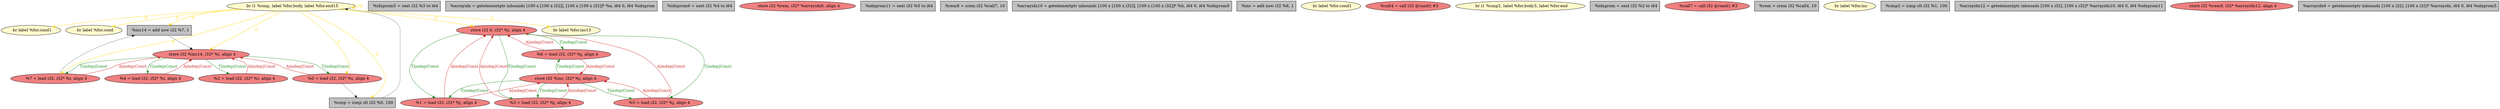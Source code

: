 
digraph G {


node595 [fillcolor=lemonchiffon,label="  br label %for.cond1",shape=ellipse,style=filled ]
node593 [fillcolor=grey,label="  %idxprom5 = sext i32 %3 to i64",shape=rectangle,style=filled ]
node592 [fillcolor=lightcoral,label="  store i32 %inc, i32* %j, align 4",shape=ellipse,style=filled ]
node594 [fillcolor=grey,label="  %arrayidx = getelementptr inbounds [100 x [100 x i32]], [100 x [100 x i32]]* %a, i64 0, i64 %idxprom",shape=rectangle,style=filled ]
node590 [fillcolor=grey,label="  %idxprom9 = sext i32 %4 to i64",shape=rectangle,style=filled ]
node582 [fillcolor=lightcoral,label="  %6 = load i32, i32* %j, align 4",shape=ellipse,style=filled ]
node591 [fillcolor=lightcoral,label="  store i32 %rem, i32* %arrayidx6, align 4",shape=ellipse,style=filled ]
node581 [fillcolor=grey,label="  %idxprom11 = sext i32 %5 to i64",shape=rectangle,style=filled ]
node585 [fillcolor=lightcoral,label="  %5 = load i32, i32* %j, align 4",shape=ellipse,style=filled ]
node570 [fillcolor=grey,label="  %rem8 = srem i32 %call7, 10",shape=rectangle,style=filled ]
node572 [fillcolor=lemonchiffon,label="  br i1 %cmp, label %for.body, label %for.end15",shape=ellipse,style=filled ]
node598 [fillcolor=grey,label="  %arrayidx10 = getelementptr inbounds [100 x [100 x i32]], [100 x [100 x i32]]* %b, i64 0, i64 %idxprom9",shape=rectangle,style=filled ]
node573 [fillcolor=grey,label="  %inc = add nsw i32 %6, 1",shape=rectangle,style=filled ]
node569 [fillcolor=lemonchiffon,label="  br label %for.cond",shape=ellipse,style=filled ]
node588 [fillcolor=lightcoral,label="  %4 = load i32, i32* %i, align 4",shape=ellipse,style=filled ]
node587 [fillcolor=lemonchiffon,label="  br label %for.cond1",shape=ellipse,style=filled ]
node571 [fillcolor=grey,label="  %inc14 = add nsw i32 %7, 1",shape=rectangle,style=filled ]
node599 [fillcolor=lightcoral,label="  store i32 0, i32* %j, align 4",shape=ellipse,style=filled ]
node568 [fillcolor=lightcoral,label="  %call4 = call i32 @rand() #3",shape=ellipse,style=filled ]
node600 [fillcolor=lemonchiffon,label="  br i1 %cmp2, label %for.body3, label %for.end",shape=ellipse,style=filled ]
node578 [fillcolor=grey,label="  %idxprom = sext i32 %2 to i64",shape=rectangle,style=filled ]
node565 [fillcolor=lightcoral,label="  %2 = load i32, i32* %i, align 4",shape=ellipse,style=filled ]
node566 [fillcolor=lightcoral,label="  %call7 = call i32 @rand() #3",shape=ellipse,style=filled ]
node584 [fillcolor=lightcoral,label="  store i32 %inc14, i32* %i, align 4",shape=ellipse,style=filled ]
node567 [fillcolor=grey,label="  %rem = srem i32 %call4, 10",shape=rectangle,style=filled ]
node574 [fillcolor=lightcoral,label="  %7 = load i32, i32* %i, align 4",shape=ellipse,style=filled ]
node596 [fillcolor=lightcoral,label="  %3 = load i32, i32* %j, align 4",shape=ellipse,style=filled ]
node575 [fillcolor=lemonchiffon,label="  br label %for.inc13",shape=ellipse,style=filled ]
node597 [fillcolor=lightcoral,label="  %1 = load i32, i32* %j, align 4",shape=ellipse,style=filled ]
node576 [fillcolor=lemonchiffon,label="  br label %for.inc",shape=ellipse,style=filled ]
node583 [fillcolor=lightcoral,label="  %0 = load i32, i32* %i, align 4",shape=ellipse,style=filled ]
node577 [fillcolor=grey,label="  %cmp2 = icmp slt i32 %1, 100",shape=rectangle,style=filled ]
node589 [fillcolor=grey,label="  %arrayidx12 = getelementptr inbounds [100 x i32], [100 x i32]* %arrayidx10, i64 0, i64 %idxprom11",shape=rectangle,style=filled ]
node586 [fillcolor=lightcoral,label="  store i32 %rem8, i32* %arrayidx12, align 4",shape=ellipse,style=filled ]
node579 [fillcolor=grey,label="  %arrayidx6 = getelementptr inbounds [100 x i32], [100 x i32]* %arrayidx, i64 0, i64 %idxprom5",shape=rectangle,style=filled ]
node580 [fillcolor=grey,label="  %cmp = icmp slt i32 %0, 100",shape=rectangle,style=filled ]

node572->node583 [style=solid,color=gold,label="C",penwidth=1.0,fontcolor=gold ]
node572->node595 [style=solid,color=gold,label="C",penwidth=1.0,fontcolor=gold ]
node584->node588 [style=solid,color=forestgreen,label="T|indep|Const",penwidth=1.0,fontcolor=forestgreen ]
node574->node571 [style=solid,color=black,label="",penwidth=0.5,fontcolor=black ]
node572->node580 [style=solid,color=gold,label="C",penwidth=1.0,fontcolor=gold ]
node599->node597 [style=solid,color=forestgreen,label="T|indep|Const",penwidth=1.0,fontcolor=forestgreen ]
node599->node582 [style=solid,color=forestgreen,label="T|indep|Const",penwidth=1.0,fontcolor=forestgreen ]
node597->node592 [style=solid,color=firebrick3,label="A|indep|Const",penwidth=1.0,fontcolor=firebrick3 ]
node597->node599 [style=solid,color=firebrick3,label="A|indep|Const",penwidth=1.0,fontcolor=firebrick3 ]
node584->node565 [style=solid,color=forestgreen,label="T|indep|Const",penwidth=1.0,fontcolor=forestgreen ]
node588->node584 [style=solid,color=firebrick3,label="A|indep|Const",penwidth=1.0,fontcolor=firebrick3 ]
node571->node584 [style=solid,color=black,label="",penwidth=0.5,fontcolor=black ]
node583->node580 [style=solid,color=black,label="",penwidth=0.5,fontcolor=black ]
node599->node585 [style=solid,color=forestgreen,label="T|indep|Const",penwidth=1.0,fontcolor=forestgreen ]
node596->node599 [style=solid,color=firebrick3,label="A|indep|Const",penwidth=1.0,fontcolor=firebrick3 ]
node585->node592 [style=solid,color=firebrick3,label="A|indep|Const",penwidth=1.0,fontcolor=firebrick3 ]
node572->node572 [style=solid,color=gold,label="C",penwidth=1.0,fontcolor=gold ]
node584->node583 [style=solid,color=forestgreen,label="T|indep|Const",penwidth=1.0,fontcolor=forestgreen ]
node565->node584 [style=solid,color=firebrick3,label="A|indep|Const",penwidth=1.0,fontcolor=firebrick3 ]
node592->node585 [style=solid,color=forestgreen,label="T|indep|Const",penwidth=1.0,fontcolor=forestgreen ]
node592->node597 [style=solid,color=forestgreen,label="T|indep|Const",penwidth=1.0,fontcolor=forestgreen ]
node582->node599 [style=solid,color=firebrick3,label="A|indep|Const",penwidth=1.0,fontcolor=firebrick3 ]
node592->node596 [style=solid,color=forestgreen,label="T|indep|Const",penwidth=1.0,fontcolor=forestgreen ]
node599->node596 [style=solid,color=forestgreen,label="T|indep|Const",penwidth=1.0,fontcolor=forestgreen ]
node574->node584 [style=solid,color=firebrick3,label="A|indep|Const",penwidth=1.0,fontcolor=firebrick3 ]
node596->node592 [style=solid,color=firebrick3,label="A|indep|Const",penwidth=1.0,fontcolor=firebrick3 ]
node580->node572 [style=solid,color=black,label="",penwidth=0.5,fontcolor=black ]
node572->node571 [style=solid,color=gold,label="C",penwidth=1.0,fontcolor=gold ]
node584->node574 [style=solid,color=forestgreen,label="T|indep|Const",penwidth=1.0,fontcolor=forestgreen ]
node572->node569 [style=solid,color=gold,label="C",penwidth=1.0,fontcolor=gold ]
node582->node592 [style=solid,color=firebrick3,label="A|indep|Const",penwidth=1.0,fontcolor=firebrick3 ]
node592->node582 [style=solid,color=forestgreen,label="T|indep|Const",penwidth=1.0,fontcolor=forestgreen ]
node572->node599 [style=solid,color=gold,label="C",penwidth=1.0,fontcolor=gold ]
node585->node599 [style=solid,color=firebrick3,label="A|indep|Const",penwidth=1.0,fontcolor=firebrick3 ]
node583->node584 [style=solid,color=firebrick3,label="A|indep|Const",penwidth=1.0,fontcolor=firebrick3 ]
node572->node575 [style=solid,color=gold,label="C",penwidth=1.0,fontcolor=gold ]
node572->node574 [style=solid,color=gold,label="C",penwidth=1.0,fontcolor=gold ]
node572->node584 [style=solid,color=gold,label="C",penwidth=1.0,fontcolor=gold ]


}
